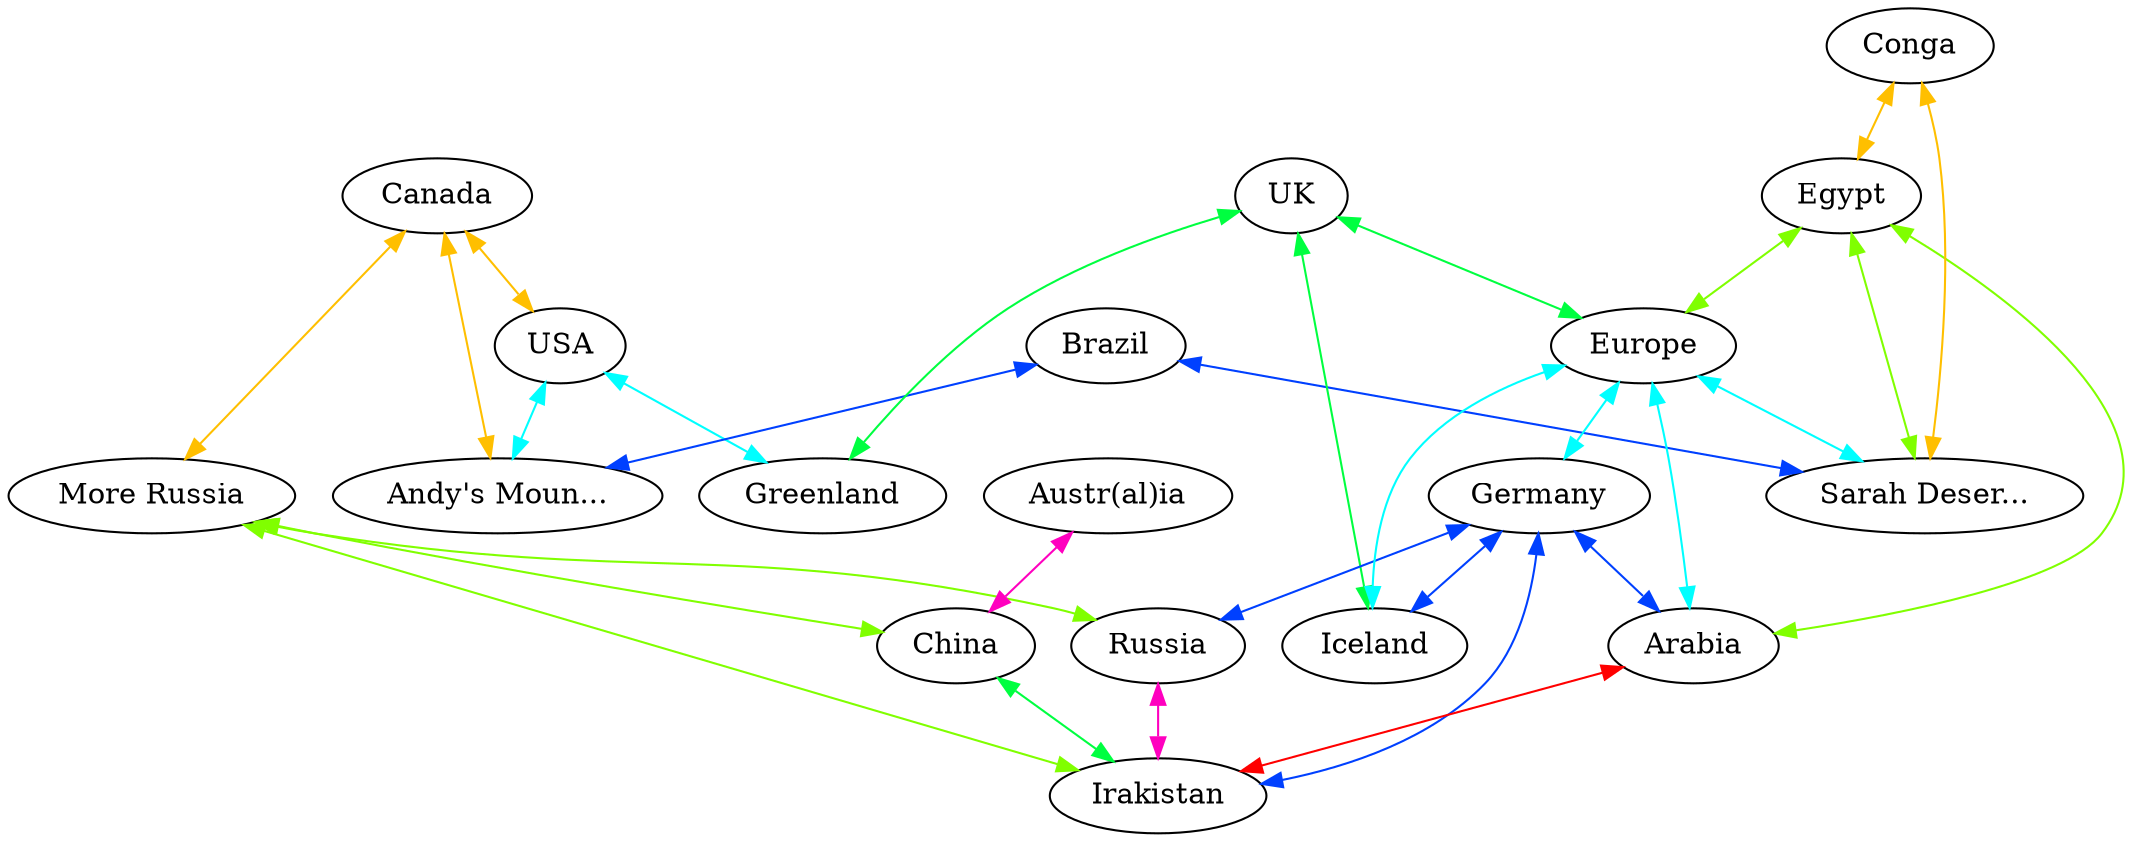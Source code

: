 graph x {
"Canada" [pos="1.25,-2.01388888888889",label="Canada"]
"USA" [pos="1.91666666666667,-2.11111111111111",label="USA"]
"Greenland" [pos="2.875,-1.26388888888889",label="Greenland"]
"Brazil" [pos="2.26388888888889,-4.22222222222222",label="Brazil"]
"Andy's Mountains" [pos="1.79166666666667,-3.69444444444444",label="Andy's Moun..."]
"UK" [pos="2.95833333333333,-2.15277777777778",label="UK"]
"Iceland" [pos="3.88888888888889,-1.81944444444444",label="Iceland"]
"Germany" [pos="4.65277777777778,-2.01388888888889",label="Germany"]
"Europe" [pos="3.93055555555556,-2.47222222222222",label="Europe"]
"Russia" [pos="5.34722222222222,-1.58333333333333",label="Russia"]
"More Russia" [pos="6.84722222222222,-1.83333333333333",label="More Russia"]
"Irakistan" [pos="5.625,-2.59722222222222",label="Irakistan"]
"Arabia" [pos="4.80555555555556,-2.75",label="Arabia"]
"China" [pos="5.83333333333333,-3.56944444444444",label="China"]
"Austr(al)ia" [pos="6.55555555555556,-4.98611111111111",label="Austr(al)ia"]
"Egypt" [pos="4.30555555555556,-3.31944444444444",label="Egypt"]
"Sarah Desert" [pos="3.66666666666667,-3.68055555555556",label="Sarah Deser..."]
"Conga" [pos="4.375,-4.375",label="Conga"]
"Conga" -- "Egypt" [dir="both",color="0.125,1,1"]
"Conga" -- "Sarah Desert" [dir="both",color="0.125,1,1"]
"Egypt" -- "Europe" [dir="both",color="0.25,1,1"]
"Egypt" -- "Arabia" [dir="both",color="0.25,1,1"]
"Egypt" -- "Sarah Desert" [dir="both",color="0.25,1,1"]
"UK" -- "Europe" [dir="both",color="0.375,1,1"]
"UK" -- "Iceland" [dir="both",color="0.375,1,1"]
"UK" -- "Greenland" [dir="both",color="0.375,1,1"]
"Europe" -- "Arabia" [dir="both",color="0.5,1,1"]
"Europe" -- "Germany" [dir="both",color="0.5,1,1"]
"Europe" -- "Iceland" [dir="both",color="0.5,1,1"]
"Europe" -- "Sarah Desert" [dir="both",color="0.5,1,1"]
"Germany" -- "Russia" [dir="both",color="0.625,1,1"]
"Germany" -- "Arabia" [dir="both",color="0.625,1,1"]
"Germany" -- "Iceland" [dir="both",color="0.625,1,1"]
"Germany" -- "Irakistan" [dir="both",color="0.625,1,1"]
"Austr(al)ia" -- "China" [dir="both",color="0.875,1,1"]
"Arabia" -- "Irakistan" [dir="both",color="1,1,1"]
"Canada" -- "More Russia" [dir="both",color="0.125,1,1"]
"Canada" -- "USA" [dir="both",color="0.125,1,1"]
"Canada" -- "Andy's Mountains" [dir="both",color="0.125,1,1"]
"More Russia" -- "Russia" [dir="both",color="0.25,1,1"]
"More Russia" -- "China" [dir="both",color="0.25,1,1"]
"More Russia" -- "Irakistan" [dir="both",color="0.25,1,1"]
"China" -- "Irakistan" [dir="both",color="0.375,1,1"]
"USA" -- "Greenland" [dir="both",color="0.5,1,1"]
"USA" -- "Andy's Mountains" [dir="both",color="0.5,1,1"]
"Brazil" -- "Sarah Desert" [dir="both",color="0.625,1,1"]
"Brazil" -- "Andy's Mountains" [dir="both",color="0.625,1,1"]
"Russia" -- "Irakistan" [dir="both",color="0.875,1,1"]
}
